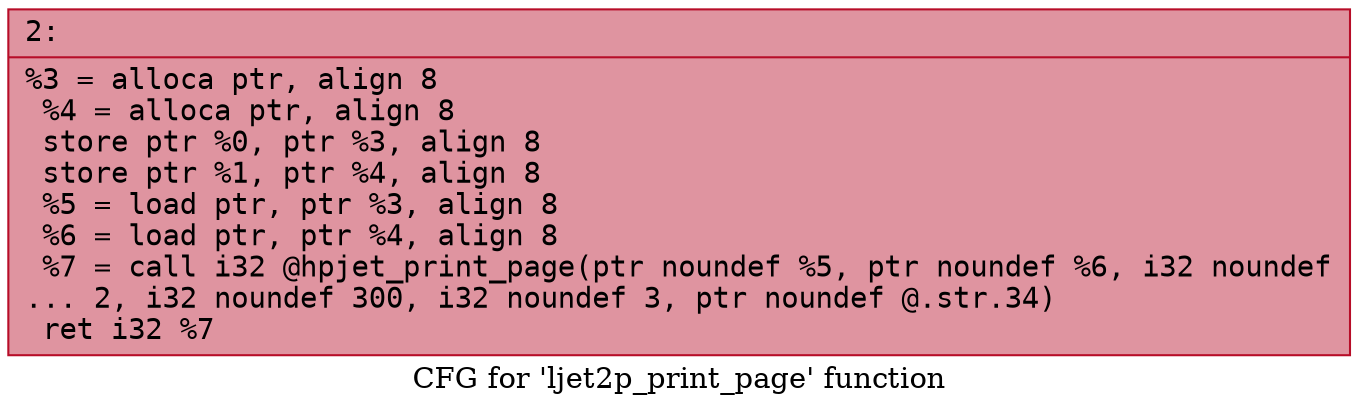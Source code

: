 digraph "CFG for 'ljet2p_print_page' function" {
	label="CFG for 'ljet2p_print_page' function";

	Node0x600000fee580 [shape=record,color="#b70d28ff", style=filled, fillcolor="#b70d2870" fontname="Courier",label="{2:\l|  %3 = alloca ptr, align 8\l  %4 = alloca ptr, align 8\l  store ptr %0, ptr %3, align 8\l  store ptr %1, ptr %4, align 8\l  %5 = load ptr, ptr %3, align 8\l  %6 = load ptr, ptr %4, align 8\l  %7 = call i32 @hpjet_print_page(ptr noundef %5, ptr noundef %6, i32 noundef\l... 2, i32 noundef 300, i32 noundef 3, ptr noundef @.str.34)\l  ret i32 %7\l}"];
}
